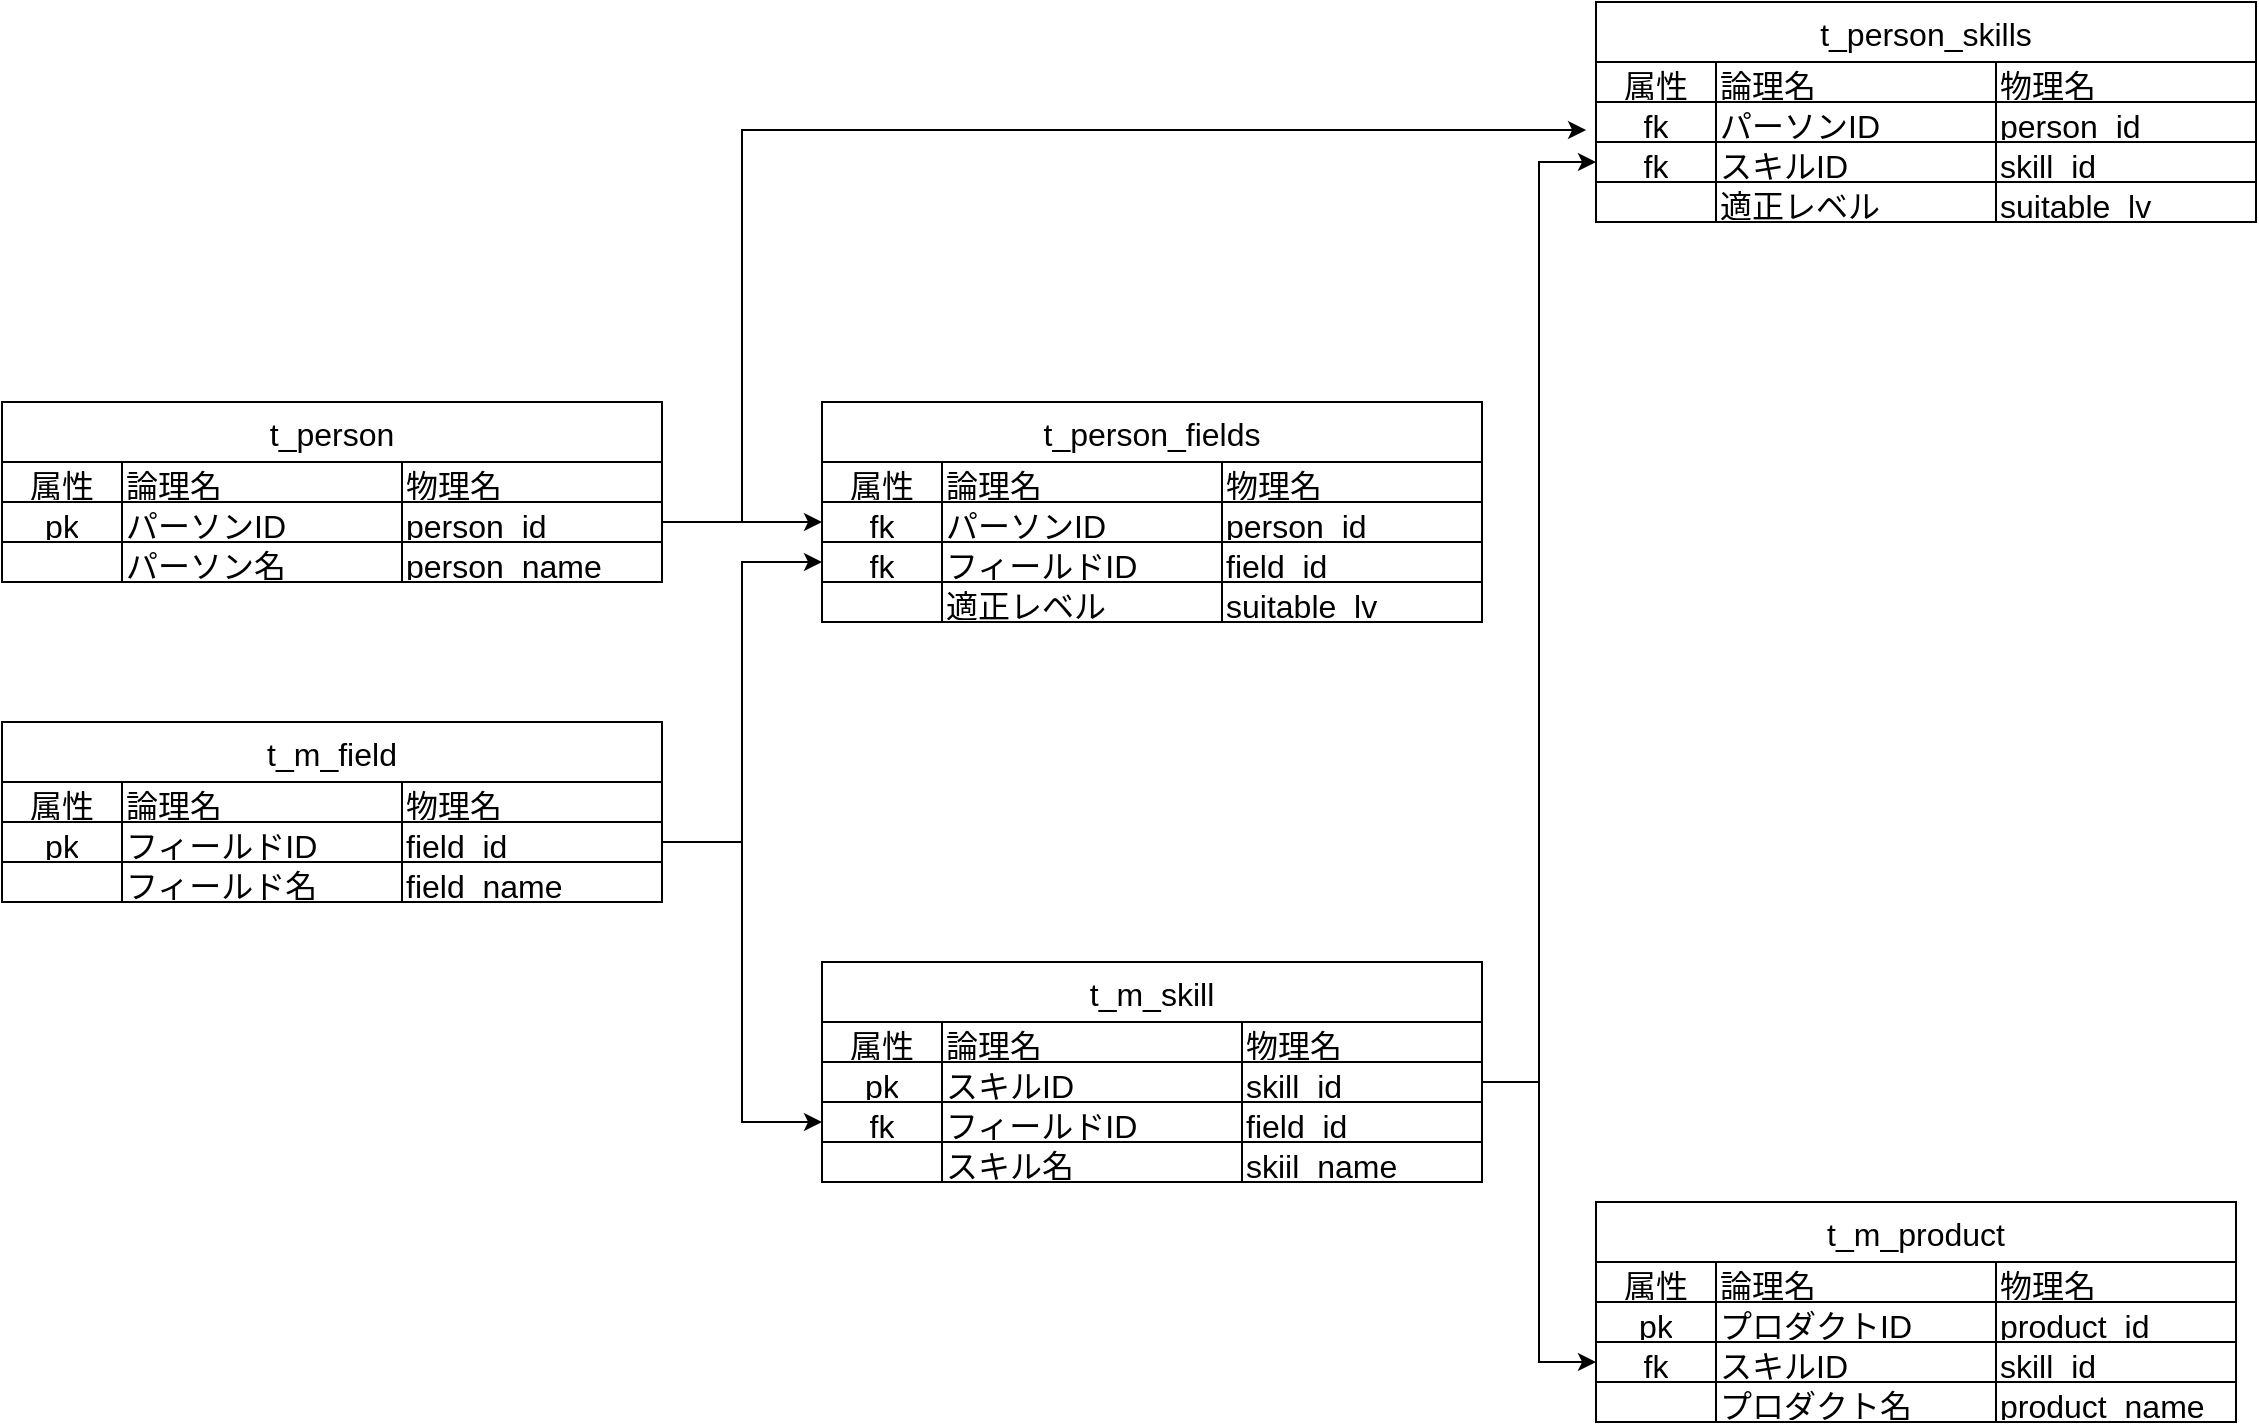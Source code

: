 <mxfile version="24.3.1" type="github">
  <diagram name="ページ1" id="_B0ld8QtMnqXtk11fvhh">
    <mxGraphModel dx="1483" dy="954" grid="1" gridSize="10" guides="1" tooltips="1" connect="1" arrows="1" fold="1" page="1" pageScale="1" pageWidth="827" pageHeight="1169" math="0" shadow="0">
      <root>
        <mxCell id="0" />
        <mxCell id="1" parent="0" />
        <mxCell id="kymimexohkgkNBcp1xBe-1" value="t_m_field" style="shape=table;startSize=30;container=1;collapsible=0;childLayout=tableLayout;strokeColor=default;fontSize=16;align=center;" parent="1" vertex="1">
          <mxGeometry x="30" y="440" width="330" height="90" as="geometry" />
        </mxCell>
        <mxCell id="kymimexohkgkNBcp1xBe-2" value="" style="shape=tableRow;horizontal=0;startSize=0;swimlaneHead=0;swimlaneBody=0;strokeColor=inherit;top=0;left=0;bottom=0;right=0;collapsible=0;dropTarget=0;fillColor=none;points=[[0,0.5],[1,0.5]];portConstraint=eastwest;fontSize=16;" parent="kymimexohkgkNBcp1xBe-1" vertex="1">
          <mxGeometry y="30" width="330" height="20" as="geometry" />
        </mxCell>
        <mxCell id="kymimexohkgkNBcp1xBe-3" value="属性" style="shape=partialRectangle;html=1;whiteSpace=wrap;connectable=0;strokeColor=inherit;overflow=hidden;fillColor=none;top=0;left=0;bottom=0;right=0;pointerEvents=1;fontSize=16;" parent="kymimexohkgkNBcp1xBe-2" vertex="1">
          <mxGeometry width="60" height="20" as="geometry">
            <mxRectangle width="60" height="20" as="alternateBounds" />
          </mxGeometry>
        </mxCell>
        <mxCell id="kymimexohkgkNBcp1xBe-4" value="論理名" style="shape=partialRectangle;html=1;whiteSpace=wrap;connectable=0;strokeColor=inherit;overflow=hidden;fillColor=none;top=0;left=0;bottom=0;right=0;pointerEvents=1;fontSize=16;align=left;" parent="kymimexohkgkNBcp1xBe-2" vertex="1">
          <mxGeometry x="60" width="140" height="20" as="geometry">
            <mxRectangle width="140" height="20" as="alternateBounds" />
          </mxGeometry>
        </mxCell>
        <mxCell id="kymimexohkgkNBcp1xBe-5" value="物理名" style="shape=partialRectangle;html=1;whiteSpace=wrap;connectable=0;strokeColor=inherit;overflow=hidden;fillColor=none;top=0;left=0;bottom=0;right=0;pointerEvents=1;fontSize=16;align=left;" parent="kymimexohkgkNBcp1xBe-2" vertex="1">
          <mxGeometry x="200" width="130" height="20" as="geometry">
            <mxRectangle width="130" height="20" as="alternateBounds" />
          </mxGeometry>
        </mxCell>
        <mxCell id="kymimexohkgkNBcp1xBe-6" value="" style="shape=tableRow;horizontal=0;startSize=0;swimlaneHead=0;swimlaneBody=0;strokeColor=inherit;top=0;left=0;bottom=0;right=0;collapsible=0;dropTarget=0;fillColor=none;points=[[0,0.5],[1,0.5]];portConstraint=eastwest;fontSize=16;" parent="kymimexohkgkNBcp1xBe-1" vertex="1">
          <mxGeometry y="50" width="330" height="20" as="geometry" />
        </mxCell>
        <mxCell id="kymimexohkgkNBcp1xBe-7" value="pk" style="shape=partialRectangle;html=1;whiteSpace=wrap;connectable=0;strokeColor=inherit;overflow=hidden;fillColor=none;top=0;left=0;bottom=0;right=0;pointerEvents=1;fontSize=16;" parent="kymimexohkgkNBcp1xBe-6" vertex="1">
          <mxGeometry width="60" height="20" as="geometry">
            <mxRectangle width="60" height="20" as="alternateBounds" />
          </mxGeometry>
        </mxCell>
        <mxCell id="kymimexohkgkNBcp1xBe-8" value="フィールドID" style="shape=partialRectangle;html=1;whiteSpace=wrap;connectable=0;strokeColor=inherit;overflow=hidden;fillColor=none;top=0;left=0;bottom=0;right=0;pointerEvents=1;fontSize=16;align=left;" parent="kymimexohkgkNBcp1xBe-6" vertex="1">
          <mxGeometry x="60" width="140" height="20" as="geometry">
            <mxRectangle width="140" height="20" as="alternateBounds" />
          </mxGeometry>
        </mxCell>
        <mxCell id="kymimexohkgkNBcp1xBe-9" value="field_id" style="shape=partialRectangle;html=1;whiteSpace=wrap;connectable=0;strokeColor=inherit;overflow=hidden;fillColor=none;top=0;left=0;bottom=0;right=0;pointerEvents=1;fontSize=16;align=left;" parent="kymimexohkgkNBcp1xBe-6" vertex="1">
          <mxGeometry x="200" width="130" height="20" as="geometry">
            <mxRectangle width="130" height="20" as="alternateBounds" />
          </mxGeometry>
        </mxCell>
        <mxCell id="kymimexohkgkNBcp1xBe-10" value="" style="shape=tableRow;horizontal=0;startSize=0;swimlaneHead=0;swimlaneBody=0;strokeColor=inherit;top=0;left=0;bottom=0;right=0;collapsible=0;dropTarget=0;fillColor=none;points=[[0,0.5],[1,0.5]];portConstraint=eastwest;fontSize=16;" parent="kymimexohkgkNBcp1xBe-1" vertex="1">
          <mxGeometry y="70" width="330" height="20" as="geometry" />
        </mxCell>
        <mxCell id="kymimexohkgkNBcp1xBe-11" value="" style="shape=partialRectangle;html=1;whiteSpace=wrap;connectable=0;strokeColor=inherit;overflow=hidden;fillColor=none;top=0;left=0;bottom=0;right=0;pointerEvents=1;fontSize=16;" parent="kymimexohkgkNBcp1xBe-10" vertex="1">
          <mxGeometry width="60" height="20" as="geometry">
            <mxRectangle width="60" height="20" as="alternateBounds" />
          </mxGeometry>
        </mxCell>
        <mxCell id="kymimexohkgkNBcp1xBe-12" value="フィールド名" style="shape=partialRectangle;html=1;whiteSpace=wrap;connectable=0;strokeColor=inherit;overflow=hidden;fillColor=none;top=0;left=0;bottom=0;right=0;pointerEvents=1;fontSize=16;align=left;" parent="kymimexohkgkNBcp1xBe-10" vertex="1">
          <mxGeometry x="60" width="140" height="20" as="geometry">
            <mxRectangle width="140" height="20" as="alternateBounds" />
          </mxGeometry>
        </mxCell>
        <mxCell id="kymimexohkgkNBcp1xBe-13" value="field_name" style="shape=partialRectangle;html=1;whiteSpace=wrap;connectable=0;strokeColor=inherit;overflow=hidden;fillColor=none;top=0;left=0;bottom=0;right=0;pointerEvents=1;fontSize=16;align=left;" parent="kymimexohkgkNBcp1xBe-10" vertex="1">
          <mxGeometry x="200" width="130" height="20" as="geometry">
            <mxRectangle width="130" height="20" as="alternateBounds" />
          </mxGeometry>
        </mxCell>
        <mxCell id="kymimexohkgkNBcp1xBe-14" value="t_m_skill" style="shape=table;startSize=30;container=1;collapsible=0;childLayout=tableLayout;strokeColor=default;fontSize=16;align=center;" parent="1" vertex="1">
          <mxGeometry x="440" y="560" width="330" height="110" as="geometry" />
        </mxCell>
        <mxCell id="kymimexohkgkNBcp1xBe-15" value="" style="shape=tableRow;horizontal=0;startSize=0;swimlaneHead=0;swimlaneBody=0;strokeColor=inherit;top=0;left=0;bottom=0;right=0;collapsible=0;dropTarget=0;fillColor=none;points=[[0,0.5],[1,0.5]];portConstraint=eastwest;fontSize=16;" parent="kymimexohkgkNBcp1xBe-14" vertex="1">
          <mxGeometry y="30" width="330" height="20" as="geometry" />
        </mxCell>
        <mxCell id="kymimexohkgkNBcp1xBe-16" value="属性" style="shape=partialRectangle;html=1;whiteSpace=wrap;connectable=0;strokeColor=inherit;overflow=hidden;fillColor=none;top=0;left=0;bottom=0;right=0;pointerEvents=1;fontSize=16;" parent="kymimexohkgkNBcp1xBe-15" vertex="1">
          <mxGeometry width="60" height="20" as="geometry">
            <mxRectangle width="60" height="20" as="alternateBounds" />
          </mxGeometry>
        </mxCell>
        <mxCell id="kymimexohkgkNBcp1xBe-17" value="論理名" style="shape=partialRectangle;html=1;whiteSpace=wrap;connectable=0;strokeColor=inherit;overflow=hidden;fillColor=none;top=0;left=0;bottom=0;right=0;pointerEvents=1;fontSize=16;align=left;" parent="kymimexohkgkNBcp1xBe-15" vertex="1">
          <mxGeometry x="60" width="150" height="20" as="geometry">
            <mxRectangle width="150" height="20" as="alternateBounds" />
          </mxGeometry>
        </mxCell>
        <mxCell id="kymimexohkgkNBcp1xBe-18" value="物理名" style="shape=partialRectangle;html=1;whiteSpace=wrap;connectable=0;strokeColor=inherit;overflow=hidden;fillColor=none;top=0;left=0;bottom=0;right=0;pointerEvents=1;fontSize=16;align=left;" parent="kymimexohkgkNBcp1xBe-15" vertex="1">
          <mxGeometry x="210" width="120" height="20" as="geometry">
            <mxRectangle width="120" height="20" as="alternateBounds" />
          </mxGeometry>
        </mxCell>
        <mxCell id="kymimexohkgkNBcp1xBe-19" value="" style="shape=tableRow;horizontal=0;startSize=0;swimlaneHead=0;swimlaneBody=0;strokeColor=inherit;top=0;left=0;bottom=0;right=0;collapsible=0;dropTarget=0;fillColor=none;points=[[0,0.5],[1,0.5]];portConstraint=eastwest;fontSize=16;" parent="kymimexohkgkNBcp1xBe-14" vertex="1">
          <mxGeometry y="50" width="330" height="20" as="geometry" />
        </mxCell>
        <mxCell id="kymimexohkgkNBcp1xBe-20" value="pk" style="shape=partialRectangle;html=1;whiteSpace=wrap;connectable=0;strokeColor=inherit;overflow=hidden;fillColor=none;top=0;left=0;bottom=0;right=0;pointerEvents=1;fontSize=16;" parent="kymimexohkgkNBcp1xBe-19" vertex="1">
          <mxGeometry width="60" height="20" as="geometry">
            <mxRectangle width="60" height="20" as="alternateBounds" />
          </mxGeometry>
        </mxCell>
        <mxCell id="kymimexohkgkNBcp1xBe-21" value="スキルID" style="shape=partialRectangle;html=1;whiteSpace=wrap;connectable=0;strokeColor=inherit;overflow=hidden;fillColor=none;top=0;left=0;bottom=0;right=0;pointerEvents=1;fontSize=16;align=left;" parent="kymimexohkgkNBcp1xBe-19" vertex="1">
          <mxGeometry x="60" width="150" height="20" as="geometry">
            <mxRectangle width="150" height="20" as="alternateBounds" />
          </mxGeometry>
        </mxCell>
        <mxCell id="kymimexohkgkNBcp1xBe-22" value="skill_id" style="shape=partialRectangle;html=1;whiteSpace=wrap;connectable=0;strokeColor=inherit;overflow=hidden;fillColor=none;top=0;left=0;bottom=0;right=0;pointerEvents=1;fontSize=16;align=left;" parent="kymimexohkgkNBcp1xBe-19" vertex="1">
          <mxGeometry x="210" width="120" height="20" as="geometry">
            <mxRectangle width="120" height="20" as="alternateBounds" />
          </mxGeometry>
        </mxCell>
        <mxCell id="kymimexohkgkNBcp1xBe-23" value="" style="shape=tableRow;horizontal=0;startSize=0;swimlaneHead=0;swimlaneBody=0;strokeColor=inherit;top=0;left=0;bottom=0;right=0;collapsible=0;dropTarget=0;fillColor=none;points=[[0,0.5],[1,0.5]];portConstraint=eastwest;fontSize=16;" parent="kymimexohkgkNBcp1xBe-14" vertex="1">
          <mxGeometry y="70" width="330" height="20" as="geometry" />
        </mxCell>
        <mxCell id="kymimexohkgkNBcp1xBe-24" value="fk" style="shape=partialRectangle;html=1;whiteSpace=wrap;connectable=0;strokeColor=inherit;overflow=hidden;fillColor=none;top=0;left=0;bottom=0;right=0;pointerEvents=1;fontSize=16;" parent="kymimexohkgkNBcp1xBe-23" vertex="1">
          <mxGeometry width="60" height="20" as="geometry">
            <mxRectangle width="60" height="20" as="alternateBounds" />
          </mxGeometry>
        </mxCell>
        <mxCell id="kymimexohkgkNBcp1xBe-25" value="フィールドID" style="shape=partialRectangle;html=1;whiteSpace=wrap;connectable=0;strokeColor=inherit;overflow=hidden;fillColor=none;top=0;left=0;bottom=0;right=0;pointerEvents=1;fontSize=16;align=left;" parent="kymimexohkgkNBcp1xBe-23" vertex="1">
          <mxGeometry x="60" width="150" height="20" as="geometry">
            <mxRectangle width="150" height="20" as="alternateBounds" />
          </mxGeometry>
        </mxCell>
        <mxCell id="kymimexohkgkNBcp1xBe-26" value="field_id" style="shape=partialRectangle;html=1;whiteSpace=wrap;connectable=0;strokeColor=inherit;overflow=hidden;fillColor=none;top=0;left=0;bottom=0;right=0;pointerEvents=1;fontSize=16;align=left;" parent="kymimexohkgkNBcp1xBe-23" vertex="1">
          <mxGeometry x="210" width="120" height="20" as="geometry">
            <mxRectangle width="120" height="20" as="alternateBounds" />
          </mxGeometry>
        </mxCell>
        <mxCell id="Acy9B5AZCLxyORQxl_Lw-14" style="shape=tableRow;horizontal=0;startSize=0;swimlaneHead=0;swimlaneBody=0;strokeColor=inherit;top=0;left=0;bottom=0;right=0;collapsible=0;dropTarget=0;fillColor=none;points=[[0,0.5],[1,0.5]];portConstraint=eastwest;fontSize=16;" vertex="1" parent="kymimexohkgkNBcp1xBe-14">
          <mxGeometry y="90" width="330" height="20" as="geometry" />
        </mxCell>
        <mxCell id="Acy9B5AZCLxyORQxl_Lw-15" style="shape=partialRectangle;html=1;whiteSpace=wrap;connectable=0;strokeColor=inherit;overflow=hidden;fillColor=none;top=0;left=0;bottom=0;right=0;pointerEvents=1;fontSize=16;" vertex="1" parent="Acy9B5AZCLxyORQxl_Lw-14">
          <mxGeometry width="60" height="20" as="geometry">
            <mxRectangle width="60" height="20" as="alternateBounds" />
          </mxGeometry>
        </mxCell>
        <mxCell id="Acy9B5AZCLxyORQxl_Lw-16" value="スキル名" style="shape=partialRectangle;html=1;whiteSpace=wrap;connectable=0;strokeColor=inherit;overflow=hidden;fillColor=none;top=0;left=0;bottom=0;right=0;pointerEvents=1;fontSize=16;align=left;" vertex="1" parent="Acy9B5AZCLxyORQxl_Lw-14">
          <mxGeometry x="60" width="150" height="20" as="geometry">
            <mxRectangle width="150" height="20" as="alternateBounds" />
          </mxGeometry>
        </mxCell>
        <mxCell id="Acy9B5AZCLxyORQxl_Lw-17" value="skiil_name" style="shape=partialRectangle;html=1;whiteSpace=wrap;connectable=0;strokeColor=inherit;overflow=hidden;fillColor=none;top=0;left=0;bottom=0;right=0;pointerEvents=1;fontSize=16;align=left;" vertex="1" parent="Acy9B5AZCLxyORQxl_Lw-14">
          <mxGeometry x="210" width="120" height="20" as="geometry">
            <mxRectangle width="120" height="20" as="alternateBounds" />
          </mxGeometry>
        </mxCell>
        <mxCell id="kymimexohkgkNBcp1xBe-27" style="edgeStyle=orthogonalEdgeStyle;rounded=0;orthogonalLoop=1;jettySize=auto;html=1;exitX=1;exitY=0.5;exitDx=0;exitDy=0;entryX=0;entryY=0.5;entryDx=0;entryDy=0;" parent="1" source="kymimexohkgkNBcp1xBe-6" target="kymimexohkgkNBcp1xBe-23" edge="1">
          <mxGeometry relative="1" as="geometry" />
        </mxCell>
        <mxCell id="Acy9B5AZCLxyORQxl_Lw-1" value="t_m_product" style="shape=table;startSize=30;container=1;collapsible=0;childLayout=tableLayout;strokeColor=default;fontSize=16;align=center;" vertex="1" parent="1">
          <mxGeometry x="827" y="680" width="320" height="110" as="geometry" />
        </mxCell>
        <mxCell id="Acy9B5AZCLxyORQxl_Lw-2" value="" style="shape=tableRow;horizontal=0;startSize=0;swimlaneHead=0;swimlaneBody=0;strokeColor=inherit;top=0;left=0;bottom=0;right=0;collapsible=0;dropTarget=0;fillColor=none;points=[[0,0.5],[1,0.5]];portConstraint=eastwest;fontSize=16;" vertex="1" parent="Acy9B5AZCLxyORQxl_Lw-1">
          <mxGeometry y="30" width="320" height="20" as="geometry" />
        </mxCell>
        <mxCell id="Acy9B5AZCLxyORQxl_Lw-3" value="属性" style="shape=partialRectangle;html=1;whiteSpace=wrap;connectable=0;strokeColor=inherit;overflow=hidden;fillColor=none;top=0;left=0;bottom=0;right=0;pointerEvents=1;fontSize=16;" vertex="1" parent="Acy9B5AZCLxyORQxl_Lw-2">
          <mxGeometry width="60" height="20" as="geometry">
            <mxRectangle width="60" height="20" as="alternateBounds" />
          </mxGeometry>
        </mxCell>
        <mxCell id="Acy9B5AZCLxyORQxl_Lw-4" value="論理名" style="shape=partialRectangle;html=1;whiteSpace=wrap;connectable=0;strokeColor=inherit;overflow=hidden;fillColor=none;top=0;left=0;bottom=0;right=0;pointerEvents=1;fontSize=16;align=left;" vertex="1" parent="Acy9B5AZCLxyORQxl_Lw-2">
          <mxGeometry x="60" width="140" height="20" as="geometry">
            <mxRectangle width="140" height="20" as="alternateBounds" />
          </mxGeometry>
        </mxCell>
        <mxCell id="Acy9B5AZCLxyORQxl_Lw-5" value="物理名" style="shape=partialRectangle;html=1;whiteSpace=wrap;connectable=0;strokeColor=inherit;overflow=hidden;fillColor=none;top=0;left=0;bottom=0;right=0;pointerEvents=1;fontSize=16;align=left;" vertex="1" parent="Acy9B5AZCLxyORQxl_Lw-2">
          <mxGeometry x="200" width="120" height="20" as="geometry">
            <mxRectangle width="120" height="20" as="alternateBounds" />
          </mxGeometry>
        </mxCell>
        <mxCell id="Acy9B5AZCLxyORQxl_Lw-6" value="" style="shape=tableRow;horizontal=0;startSize=0;swimlaneHead=0;swimlaneBody=0;strokeColor=inherit;top=0;left=0;bottom=0;right=0;collapsible=0;dropTarget=0;fillColor=none;points=[[0,0.5],[1,0.5]];portConstraint=eastwest;fontSize=16;" vertex="1" parent="Acy9B5AZCLxyORQxl_Lw-1">
          <mxGeometry y="50" width="320" height="20" as="geometry" />
        </mxCell>
        <mxCell id="Acy9B5AZCLxyORQxl_Lw-7" value="pk" style="shape=partialRectangle;html=1;whiteSpace=wrap;connectable=0;strokeColor=inherit;overflow=hidden;fillColor=none;top=0;left=0;bottom=0;right=0;pointerEvents=1;fontSize=16;" vertex="1" parent="Acy9B5AZCLxyORQxl_Lw-6">
          <mxGeometry width="60" height="20" as="geometry">
            <mxRectangle width="60" height="20" as="alternateBounds" />
          </mxGeometry>
        </mxCell>
        <mxCell id="Acy9B5AZCLxyORQxl_Lw-8" value="プロダクトID" style="shape=partialRectangle;html=1;whiteSpace=wrap;connectable=0;strokeColor=inherit;overflow=hidden;fillColor=none;top=0;left=0;bottom=0;right=0;pointerEvents=1;fontSize=16;align=left;" vertex="1" parent="Acy9B5AZCLxyORQxl_Lw-6">
          <mxGeometry x="60" width="140" height="20" as="geometry">
            <mxRectangle width="140" height="20" as="alternateBounds" />
          </mxGeometry>
        </mxCell>
        <mxCell id="Acy9B5AZCLxyORQxl_Lw-9" value="product_id" style="shape=partialRectangle;html=1;whiteSpace=wrap;connectable=0;strokeColor=inherit;overflow=hidden;fillColor=none;top=0;left=0;bottom=0;right=0;pointerEvents=1;fontSize=16;align=left;" vertex="1" parent="Acy9B5AZCLxyORQxl_Lw-6">
          <mxGeometry x="200" width="120" height="20" as="geometry">
            <mxRectangle width="120" height="20" as="alternateBounds" />
          </mxGeometry>
        </mxCell>
        <mxCell id="Acy9B5AZCLxyORQxl_Lw-10" value="" style="shape=tableRow;horizontal=0;startSize=0;swimlaneHead=0;swimlaneBody=0;strokeColor=inherit;top=0;left=0;bottom=0;right=0;collapsible=0;dropTarget=0;fillColor=none;points=[[0,0.5],[1,0.5]];portConstraint=eastwest;fontSize=16;" vertex="1" parent="Acy9B5AZCLxyORQxl_Lw-1">
          <mxGeometry y="70" width="320" height="20" as="geometry" />
        </mxCell>
        <mxCell id="Acy9B5AZCLxyORQxl_Lw-11" value="fk" style="shape=partialRectangle;html=1;whiteSpace=wrap;connectable=0;strokeColor=inherit;overflow=hidden;fillColor=none;top=0;left=0;bottom=0;right=0;pointerEvents=1;fontSize=16;" vertex="1" parent="Acy9B5AZCLxyORQxl_Lw-10">
          <mxGeometry width="60" height="20" as="geometry">
            <mxRectangle width="60" height="20" as="alternateBounds" />
          </mxGeometry>
        </mxCell>
        <mxCell id="Acy9B5AZCLxyORQxl_Lw-12" value="スキルID" style="shape=partialRectangle;html=1;whiteSpace=wrap;connectable=0;strokeColor=inherit;overflow=hidden;fillColor=none;top=0;left=0;bottom=0;right=0;pointerEvents=1;fontSize=16;align=left;" vertex="1" parent="Acy9B5AZCLxyORQxl_Lw-10">
          <mxGeometry x="60" width="140" height="20" as="geometry">
            <mxRectangle width="140" height="20" as="alternateBounds" />
          </mxGeometry>
        </mxCell>
        <mxCell id="Acy9B5AZCLxyORQxl_Lw-13" value="skill_id" style="shape=partialRectangle;html=1;whiteSpace=wrap;connectable=0;strokeColor=inherit;overflow=hidden;fillColor=none;top=0;left=0;bottom=0;right=0;pointerEvents=1;fontSize=16;align=left;" vertex="1" parent="Acy9B5AZCLxyORQxl_Lw-10">
          <mxGeometry x="200" width="120" height="20" as="geometry">
            <mxRectangle width="120" height="20" as="alternateBounds" />
          </mxGeometry>
        </mxCell>
        <mxCell id="Acy9B5AZCLxyORQxl_Lw-19" style="shape=tableRow;horizontal=0;startSize=0;swimlaneHead=0;swimlaneBody=0;strokeColor=inherit;top=0;left=0;bottom=0;right=0;collapsible=0;dropTarget=0;fillColor=none;points=[[0,0.5],[1,0.5]];portConstraint=eastwest;fontSize=16;" vertex="1" parent="Acy9B5AZCLxyORQxl_Lw-1">
          <mxGeometry y="90" width="320" height="20" as="geometry" />
        </mxCell>
        <mxCell id="Acy9B5AZCLxyORQxl_Lw-20" style="shape=partialRectangle;html=1;whiteSpace=wrap;connectable=0;strokeColor=inherit;overflow=hidden;fillColor=none;top=0;left=0;bottom=0;right=0;pointerEvents=1;fontSize=16;" vertex="1" parent="Acy9B5AZCLxyORQxl_Lw-19">
          <mxGeometry width="60" height="20" as="geometry">
            <mxRectangle width="60" height="20" as="alternateBounds" />
          </mxGeometry>
        </mxCell>
        <mxCell id="Acy9B5AZCLxyORQxl_Lw-21" value="プロダクト名" style="shape=partialRectangle;html=1;whiteSpace=wrap;connectable=0;strokeColor=inherit;overflow=hidden;fillColor=none;top=0;left=0;bottom=0;right=0;pointerEvents=1;fontSize=16;align=left;" vertex="1" parent="Acy9B5AZCLxyORQxl_Lw-19">
          <mxGeometry x="60" width="140" height="20" as="geometry">
            <mxRectangle width="140" height="20" as="alternateBounds" />
          </mxGeometry>
        </mxCell>
        <mxCell id="Acy9B5AZCLxyORQxl_Lw-22" value="product_name" style="shape=partialRectangle;html=1;whiteSpace=wrap;connectable=0;strokeColor=inherit;overflow=hidden;fillColor=none;top=0;left=0;bottom=0;right=0;pointerEvents=1;fontSize=16;align=left;" vertex="1" parent="Acy9B5AZCLxyORQxl_Lw-19">
          <mxGeometry x="200" width="120" height="20" as="geometry">
            <mxRectangle width="120" height="20" as="alternateBounds" />
          </mxGeometry>
        </mxCell>
        <mxCell id="Acy9B5AZCLxyORQxl_Lw-18" style="edgeStyle=orthogonalEdgeStyle;rounded=0;orthogonalLoop=1;jettySize=auto;html=1;exitX=1;exitY=0.5;exitDx=0;exitDy=0;entryX=0;entryY=0.5;entryDx=0;entryDy=0;" edge="1" parent="1" source="kymimexohkgkNBcp1xBe-19" target="Acy9B5AZCLxyORQxl_Lw-10">
          <mxGeometry relative="1" as="geometry" />
        </mxCell>
        <mxCell id="Acy9B5AZCLxyORQxl_Lw-23" value="t_person" style="shape=table;startSize=30;container=1;collapsible=0;childLayout=tableLayout;strokeColor=default;fontSize=16;align=center;" vertex="1" parent="1">
          <mxGeometry x="30" y="280" width="330" height="90" as="geometry" />
        </mxCell>
        <mxCell id="Acy9B5AZCLxyORQxl_Lw-24" value="" style="shape=tableRow;horizontal=0;startSize=0;swimlaneHead=0;swimlaneBody=0;strokeColor=inherit;top=0;left=0;bottom=0;right=0;collapsible=0;dropTarget=0;fillColor=none;points=[[0,0.5],[1,0.5]];portConstraint=eastwest;fontSize=16;" vertex="1" parent="Acy9B5AZCLxyORQxl_Lw-23">
          <mxGeometry y="30" width="330" height="20" as="geometry" />
        </mxCell>
        <mxCell id="Acy9B5AZCLxyORQxl_Lw-25" value="属性" style="shape=partialRectangle;html=1;whiteSpace=wrap;connectable=0;strokeColor=inherit;overflow=hidden;fillColor=none;top=0;left=0;bottom=0;right=0;pointerEvents=1;fontSize=16;" vertex="1" parent="Acy9B5AZCLxyORQxl_Lw-24">
          <mxGeometry width="60" height="20" as="geometry">
            <mxRectangle width="60" height="20" as="alternateBounds" />
          </mxGeometry>
        </mxCell>
        <mxCell id="Acy9B5AZCLxyORQxl_Lw-26" value="論理名" style="shape=partialRectangle;html=1;whiteSpace=wrap;connectable=0;strokeColor=inherit;overflow=hidden;fillColor=none;top=0;left=0;bottom=0;right=0;pointerEvents=1;fontSize=16;align=left;" vertex="1" parent="Acy9B5AZCLxyORQxl_Lw-24">
          <mxGeometry x="60" width="140" height="20" as="geometry">
            <mxRectangle width="140" height="20" as="alternateBounds" />
          </mxGeometry>
        </mxCell>
        <mxCell id="Acy9B5AZCLxyORQxl_Lw-27" value="物理名" style="shape=partialRectangle;html=1;whiteSpace=wrap;connectable=0;strokeColor=inherit;overflow=hidden;fillColor=none;top=0;left=0;bottom=0;right=0;pointerEvents=1;fontSize=16;align=left;" vertex="1" parent="Acy9B5AZCLxyORQxl_Lw-24">
          <mxGeometry x="200" width="130" height="20" as="geometry">
            <mxRectangle width="130" height="20" as="alternateBounds" />
          </mxGeometry>
        </mxCell>
        <mxCell id="Acy9B5AZCLxyORQxl_Lw-28" value="" style="shape=tableRow;horizontal=0;startSize=0;swimlaneHead=0;swimlaneBody=0;strokeColor=inherit;top=0;left=0;bottom=0;right=0;collapsible=0;dropTarget=0;fillColor=none;points=[[0,0.5],[1,0.5]];portConstraint=eastwest;fontSize=16;" vertex="1" parent="Acy9B5AZCLxyORQxl_Lw-23">
          <mxGeometry y="50" width="330" height="20" as="geometry" />
        </mxCell>
        <mxCell id="Acy9B5AZCLxyORQxl_Lw-29" value="pk" style="shape=partialRectangle;html=1;whiteSpace=wrap;connectable=0;strokeColor=inherit;overflow=hidden;fillColor=none;top=0;left=0;bottom=0;right=0;pointerEvents=1;fontSize=16;" vertex="1" parent="Acy9B5AZCLxyORQxl_Lw-28">
          <mxGeometry width="60" height="20" as="geometry">
            <mxRectangle width="60" height="20" as="alternateBounds" />
          </mxGeometry>
        </mxCell>
        <mxCell id="Acy9B5AZCLxyORQxl_Lw-30" value="パーソンID" style="shape=partialRectangle;html=1;whiteSpace=wrap;connectable=0;strokeColor=inherit;overflow=hidden;fillColor=none;top=0;left=0;bottom=0;right=0;pointerEvents=1;fontSize=16;align=left;" vertex="1" parent="Acy9B5AZCLxyORQxl_Lw-28">
          <mxGeometry x="60" width="140" height="20" as="geometry">
            <mxRectangle width="140" height="20" as="alternateBounds" />
          </mxGeometry>
        </mxCell>
        <mxCell id="Acy9B5AZCLxyORQxl_Lw-31" value="person_id" style="shape=partialRectangle;html=1;whiteSpace=wrap;connectable=0;strokeColor=inherit;overflow=hidden;fillColor=none;top=0;left=0;bottom=0;right=0;pointerEvents=1;fontSize=16;align=left;" vertex="1" parent="Acy9B5AZCLxyORQxl_Lw-28">
          <mxGeometry x="200" width="130" height="20" as="geometry">
            <mxRectangle width="130" height="20" as="alternateBounds" />
          </mxGeometry>
        </mxCell>
        <mxCell id="Acy9B5AZCLxyORQxl_Lw-32" value="" style="shape=tableRow;horizontal=0;startSize=0;swimlaneHead=0;swimlaneBody=0;strokeColor=inherit;top=0;left=0;bottom=0;right=0;collapsible=0;dropTarget=0;fillColor=none;points=[[0,0.5],[1,0.5]];portConstraint=eastwest;fontSize=16;" vertex="1" parent="Acy9B5AZCLxyORQxl_Lw-23">
          <mxGeometry y="70" width="330" height="20" as="geometry" />
        </mxCell>
        <mxCell id="Acy9B5AZCLxyORQxl_Lw-33" value="" style="shape=partialRectangle;html=1;whiteSpace=wrap;connectable=0;strokeColor=inherit;overflow=hidden;fillColor=none;top=0;left=0;bottom=0;right=0;pointerEvents=1;fontSize=16;" vertex="1" parent="Acy9B5AZCLxyORQxl_Lw-32">
          <mxGeometry width="60" height="20" as="geometry">
            <mxRectangle width="60" height="20" as="alternateBounds" />
          </mxGeometry>
        </mxCell>
        <mxCell id="Acy9B5AZCLxyORQxl_Lw-34" value="パーソン名" style="shape=partialRectangle;html=1;whiteSpace=wrap;connectable=0;strokeColor=inherit;overflow=hidden;fillColor=none;top=0;left=0;bottom=0;right=0;pointerEvents=1;fontSize=16;align=left;" vertex="1" parent="Acy9B5AZCLxyORQxl_Lw-32">
          <mxGeometry x="60" width="140" height="20" as="geometry">
            <mxRectangle width="140" height="20" as="alternateBounds" />
          </mxGeometry>
        </mxCell>
        <mxCell id="Acy9B5AZCLxyORQxl_Lw-35" value="person_name" style="shape=partialRectangle;html=1;whiteSpace=wrap;connectable=0;strokeColor=inherit;overflow=hidden;fillColor=none;top=0;left=0;bottom=0;right=0;pointerEvents=1;fontSize=16;align=left;" vertex="1" parent="Acy9B5AZCLxyORQxl_Lw-32">
          <mxGeometry x="200" width="130" height="20" as="geometry">
            <mxRectangle width="130" height="20" as="alternateBounds" />
          </mxGeometry>
        </mxCell>
        <mxCell id="Acy9B5AZCLxyORQxl_Lw-36" value="t_person_fields" style="shape=table;startSize=30;container=1;collapsible=0;childLayout=tableLayout;strokeColor=default;fontSize=16;align=center;" vertex="1" parent="1">
          <mxGeometry x="440" y="280" width="330" height="110" as="geometry" />
        </mxCell>
        <mxCell id="Acy9B5AZCLxyORQxl_Lw-37" value="" style="shape=tableRow;horizontal=0;startSize=0;swimlaneHead=0;swimlaneBody=0;strokeColor=inherit;top=0;left=0;bottom=0;right=0;collapsible=0;dropTarget=0;fillColor=none;points=[[0,0.5],[1,0.5]];portConstraint=eastwest;fontSize=16;" vertex="1" parent="Acy9B5AZCLxyORQxl_Lw-36">
          <mxGeometry y="30" width="330" height="20" as="geometry" />
        </mxCell>
        <mxCell id="Acy9B5AZCLxyORQxl_Lw-38" value="属性" style="shape=partialRectangle;html=1;whiteSpace=wrap;connectable=0;strokeColor=inherit;overflow=hidden;fillColor=none;top=0;left=0;bottom=0;right=0;pointerEvents=1;fontSize=16;" vertex="1" parent="Acy9B5AZCLxyORQxl_Lw-37">
          <mxGeometry width="60" height="20" as="geometry">
            <mxRectangle width="60" height="20" as="alternateBounds" />
          </mxGeometry>
        </mxCell>
        <mxCell id="Acy9B5AZCLxyORQxl_Lw-39" value="論理名" style="shape=partialRectangle;html=1;whiteSpace=wrap;connectable=0;strokeColor=inherit;overflow=hidden;fillColor=none;top=0;left=0;bottom=0;right=0;pointerEvents=1;fontSize=16;align=left;" vertex="1" parent="Acy9B5AZCLxyORQxl_Lw-37">
          <mxGeometry x="60" width="140" height="20" as="geometry">
            <mxRectangle width="140" height="20" as="alternateBounds" />
          </mxGeometry>
        </mxCell>
        <mxCell id="Acy9B5AZCLxyORQxl_Lw-40" value="物理名" style="shape=partialRectangle;html=1;whiteSpace=wrap;connectable=0;strokeColor=inherit;overflow=hidden;fillColor=none;top=0;left=0;bottom=0;right=0;pointerEvents=1;fontSize=16;align=left;" vertex="1" parent="Acy9B5AZCLxyORQxl_Lw-37">
          <mxGeometry x="200" width="130" height="20" as="geometry">
            <mxRectangle width="130" height="20" as="alternateBounds" />
          </mxGeometry>
        </mxCell>
        <mxCell id="Acy9B5AZCLxyORQxl_Lw-41" value="" style="shape=tableRow;horizontal=0;startSize=0;swimlaneHead=0;swimlaneBody=0;strokeColor=inherit;top=0;left=0;bottom=0;right=0;collapsible=0;dropTarget=0;fillColor=none;points=[[0,0.5],[1,0.5]];portConstraint=eastwest;fontSize=16;" vertex="1" parent="Acy9B5AZCLxyORQxl_Lw-36">
          <mxGeometry y="50" width="330" height="20" as="geometry" />
        </mxCell>
        <mxCell id="Acy9B5AZCLxyORQxl_Lw-42" value="fk" style="shape=partialRectangle;html=1;whiteSpace=wrap;connectable=0;strokeColor=inherit;overflow=hidden;fillColor=none;top=0;left=0;bottom=0;right=0;pointerEvents=1;fontSize=16;" vertex="1" parent="Acy9B5AZCLxyORQxl_Lw-41">
          <mxGeometry width="60" height="20" as="geometry">
            <mxRectangle width="60" height="20" as="alternateBounds" />
          </mxGeometry>
        </mxCell>
        <mxCell id="Acy9B5AZCLxyORQxl_Lw-43" value="パーソンID" style="shape=partialRectangle;html=1;whiteSpace=wrap;connectable=0;strokeColor=inherit;overflow=hidden;fillColor=none;top=0;left=0;bottom=0;right=0;pointerEvents=1;fontSize=16;align=left;" vertex="1" parent="Acy9B5AZCLxyORQxl_Lw-41">
          <mxGeometry x="60" width="140" height="20" as="geometry">
            <mxRectangle width="140" height="20" as="alternateBounds" />
          </mxGeometry>
        </mxCell>
        <mxCell id="Acy9B5AZCLxyORQxl_Lw-44" value="person_id" style="shape=partialRectangle;html=1;whiteSpace=wrap;connectable=0;strokeColor=inherit;overflow=hidden;fillColor=none;top=0;left=0;bottom=0;right=0;pointerEvents=1;fontSize=16;align=left;" vertex="1" parent="Acy9B5AZCLxyORQxl_Lw-41">
          <mxGeometry x="200" width="130" height="20" as="geometry">
            <mxRectangle width="130" height="20" as="alternateBounds" />
          </mxGeometry>
        </mxCell>
        <mxCell id="Acy9B5AZCLxyORQxl_Lw-45" value="" style="shape=tableRow;horizontal=0;startSize=0;swimlaneHead=0;swimlaneBody=0;strokeColor=inherit;top=0;left=0;bottom=0;right=0;collapsible=0;dropTarget=0;fillColor=none;points=[[0,0.5],[1,0.5]];portConstraint=eastwest;fontSize=16;" vertex="1" parent="Acy9B5AZCLxyORQxl_Lw-36">
          <mxGeometry y="70" width="330" height="20" as="geometry" />
        </mxCell>
        <mxCell id="Acy9B5AZCLxyORQxl_Lw-46" value="fk" style="shape=partialRectangle;html=1;whiteSpace=wrap;connectable=0;strokeColor=inherit;overflow=hidden;fillColor=none;top=0;left=0;bottom=0;right=0;pointerEvents=1;fontSize=16;" vertex="1" parent="Acy9B5AZCLxyORQxl_Lw-45">
          <mxGeometry width="60" height="20" as="geometry">
            <mxRectangle width="60" height="20" as="alternateBounds" />
          </mxGeometry>
        </mxCell>
        <mxCell id="Acy9B5AZCLxyORQxl_Lw-47" value="フィールドID" style="shape=partialRectangle;html=1;whiteSpace=wrap;connectable=0;strokeColor=inherit;overflow=hidden;fillColor=none;top=0;left=0;bottom=0;right=0;pointerEvents=1;fontSize=16;align=left;" vertex="1" parent="Acy9B5AZCLxyORQxl_Lw-45">
          <mxGeometry x="60" width="140" height="20" as="geometry">
            <mxRectangle width="140" height="20" as="alternateBounds" />
          </mxGeometry>
        </mxCell>
        <mxCell id="Acy9B5AZCLxyORQxl_Lw-48" value="field_id" style="shape=partialRectangle;html=1;whiteSpace=wrap;connectable=0;strokeColor=inherit;overflow=hidden;fillColor=none;top=0;left=0;bottom=0;right=0;pointerEvents=1;fontSize=16;align=left;" vertex="1" parent="Acy9B5AZCLxyORQxl_Lw-45">
          <mxGeometry x="200" width="130" height="20" as="geometry">
            <mxRectangle width="130" height="20" as="alternateBounds" />
          </mxGeometry>
        </mxCell>
        <mxCell id="Acy9B5AZCLxyORQxl_Lw-49" style="shape=tableRow;horizontal=0;startSize=0;swimlaneHead=0;swimlaneBody=0;strokeColor=inherit;top=0;left=0;bottom=0;right=0;collapsible=0;dropTarget=0;fillColor=none;points=[[0,0.5],[1,0.5]];portConstraint=eastwest;fontSize=16;" vertex="1" parent="Acy9B5AZCLxyORQxl_Lw-36">
          <mxGeometry y="90" width="330" height="20" as="geometry" />
        </mxCell>
        <mxCell id="Acy9B5AZCLxyORQxl_Lw-50" style="shape=partialRectangle;html=1;whiteSpace=wrap;connectable=0;strokeColor=inherit;overflow=hidden;fillColor=none;top=0;left=0;bottom=0;right=0;pointerEvents=1;fontSize=16;" vertex="1" parent="Acy9B5AZCLxyORQxl_Lw-49">
          <mxGeometry width="60" height="20" as="geometry">
            <mxRectangle width="60" height="20" as="alternateBounds" />
          </mxGeometry>
        </mxCell>
        <mxCell id="Acy9B5AZCLxyORQxl_Lw-51" value="適正レベル" style="shape=partialRectangle;html=1;whiteSpace=wrap;connectable=0;strokeColor=inherit;overflow=hidden;fillColor=none;top=0;left=0;bottom=0;right=0;pointerEvents=1;fontSize=16;align=left;" vertex="1" parent="Acy9B5AZCLxyORQxl_Lw-49">
          <mxGeometry x="60" width="140" height="20" as="geometry">
            <mxRectangle width="140" height="20" as="alternateBounds" />
          </mxGeometry>
        </mxCell>
        <mxCell id="Acy9B5AZCLxyORQxl_Lw-52" value="suitable_lv" style="shape=partialRectangle;html=1;whiteSpace=wrap;connectable=0;strokeColor=inherit;overflow=hidden;fillColor=none;top=0;left=0;bottom=0;right=0;pointerEvents=1;fontSize=16;align=left;" vertex="1" parent="Acy9B5AZCLxyORQxl_Lw-49">
          <mxGeometry x="200" width="130" height="20" as="geometry">
            <mxRectangle width="130" height="20" as="alternateBounds" />
          </mxGeometry>
        </mxCell>
        <mxCell id="Acy9B5AZCLxyORQxl_Lw-53" style="edgeStyle=orthogonalEdgeStyle;rounded=0;orthogonalLoop=1;jettySize=auto;html=1;exitX=1;exitY=0.5;exitDx=0;exitDy=0;entryX=0;entryY=0.5;entryDx=0;entryDy=0;" edge="1" parent="1" source="Acy9B5AZCLxyORQxl_Lw-28" target="Acy9B5AZCLxyORQxl_Lw-41">
          <mxGeometry relative="1" as="geometry" />
        </mxCell>
        <mxCell id="Acy9B5AZCLxyORQxl_Lw-54" style="edgeStyle=orthogonalEdgeStyle;rounded=0;orthogonalLoop=1;jettySize=auto;html=1;exitX=1;exitY=0.5;exitDx=0;exitDy=0;entryX=0;entryY=0.5;entryDx=0;entryDy=0;" edge="1" parent="1" source="kymimexohkgkNBcp1xBe-6" target="Acy9B5AZCLxyORQxl_Lw-45">
          <mxGeometry relative="1" as="geometry" />
        </mxCell>
        <mxCell id="Acy9B5AZCLxyORQxl_Lw-55" value="t_person_skills" style="shape=table;startSize=30;container=1;collapsible=0;childLayout=tableLayout;strokeColor=default;fontSize=16;align=center;" vertex="1" parent="1">
          <mxGeometry x="827" y="80" width="330" height="110" as="geometry" />
        </mxCell>
        <mxCell id="Acy9B5AZCLxyORQxl_Lw-56" value="" style="shape=tableRow;horizontal=0;startSize=0;swimlaneHead=0;swimlaneBody=0;strokeColor=inherit;top=0;left=0;bottom=0;right=0;collapsible=0;dropTarget=0;fillColor=none;points=[[0,0.5],[1,0.5]];portConstraint=eastwest;fontSize=16;" vertex="1" parent="Acy9B5AZCLxyORQxl_Lw-55">
          <mxGeometry y="30" width="330" height="20" as="geometry" />
        </mxCell>
        <mxCell id="Acy9B5AZCLxyORQxl_Lw-57" value="属性" style="shape=partialRectangle;html=1;whiteSpace=wrap;connectable=0;strokeColor=inherit;overflow=hidden;fillColor=none;top=0;left=0;bottom=0;right=0;pointerEvents=1;fontSize=16;" vertex="1" parent="Acy9B5AZCLxyORQxl_Lw-56">
          <mxGeometry width="60" height="20" as="geometry">
            <mxRectangle width="60" height="20" as="alternateBounds" />
          </mxGeometry>
        </mxCell>
        <mxCell id="Acy9B5AZCLxyORQxl_Lw-58" value="論理名" style="shape=partialRectangle;html=1;whiteSpace=wrap;connectable=0;strokeColor=inherit;overflow=hidden;fillColor=none;top=0;left=0;bottom=0;right=0;pointerEvents=1;fontSize=16;align=left;" vertex="1" parent="Acy9B5AZCLxyORQxl_Lw-56">
          <mxGeometry x="60" width="140" height="20" as="geometry">
            <mxRectangle width="140" height="20" as="alternateBounds" />
          </mxGeometry>
        </mxCell>
        <mxCell id="Acy9B5AZCLxyORQxl_Lw-59" value="物理名" style="shape=partialRectangle;html=1;whiteSpace=wrap;connectable=0;strokeColor=inherit;overflow=hidden;fillColor=none;top=0;left=0;bottom=0;right=0;pointerEvents=1;fontSize=16;align=left;" vertex="1" parent="Acy9B5AZCLxyORQxl_Lw-56">
          <mxGeometry x="200" width="130" height="20" as="geometry">
            <mxRectangle width="130" height="20" as="alternateBounds" />
          </mxGeometry>
        </mxCell>
        <mxCell id="Acy9B5AZCLxyORQxl_Lw-60" value="" style="shape=tableRow;horizontal=0;startSize=0;swimlaneHead=0;swimlaneBody=0;strokeColor=inherit;top=0;left=0;bottom=0;right=0;collapsible=0;dropTarget=0;fillColor=none;points=[[0,0.5],[1,0.5]];portConstraint=eastwest;fontSize=16;" vertex="1" parent="Acy9B5AZCLxyORQxl_Lw-55">
          <mxGeometry y="50" width="330" height="20" as="geometry" />
        </mxCell>
        <mxCell id="Acy9B5AZCLxyORQxl_Lw-61" value="fk" style="shape=partialRectangle;html=1;whiteSpace=wrap;connectable=0;strokeColor=inherit;overflow=hidden;fillColor=none;top=0;left=0;bottom=0;right=0;pointerEvents=1;fontSize=16;" vertex="1" parent="Acy9B5AZCLxyORQxl_Lw-60">
          <mxGeometry width="60" height="20" as="geometry">
            <mxRectangle width="60" height="20" as="alternateBounds" />
          </mxGeometry>
        </mxCell>
        <mxCell id="Acy9B5AZCLxyORQxl_Lw-62" value="パーソンID" style="shape=partialRectangle;html=1;whiteSpace=wrap;connectable=0;strokeColor=inherit;overflow=hidden;fillColor=none;top=0;left=0;bottom=0;right=0;pointerEvents=1;fontSize=16;align=left;" vertex="1" parent="Acy9B5AZCLxyORQxl_Lw-60">
          <mxGeometry x="60" width="140" height="20" as="geometry">
            <mxRectangle width="140" height="20" as="alternateBounds" />
          </mxGeometry>
        </mxCell>
        <mxCell id="Acy9B5AZCLxyORQxl_Lw-63" value="person_id" style="shape=partialRectangle;html=1;whiteSpace=wrap;connectable=0;strokeColor=inherit;overflow=hidden;fillColor=none;top=0;left=0;bottom=0;right=0;pointerEvents=1;fontSize=16;align=left;" vertex="1" parent="Acy9B5AZCLxyORQxl_Lw-60">
          <mxGeometry x="200" width="130" height="20" as="geometry">
            <mxRectangle width="130" height="20" as="alternateBounds" />
          </mxGeometry>
        </mxCell>
        <mxCell id="Acy9B5AZCLxyORQxl_Lw-64" value="" style="shape=tableRow;horizontal=0;startSize=0;swimlaneHead=0;swimlaneBody=0;strokeColor=inherit;top=0;left=0;bottom=0;right=0;collapsible=0;dropTarget=0;fillColor=none;points=[[0,0.5],[1,0.5]];portConstraint=eastwest;fontSize=16;" vertex="1" parent="Acy9B5AZCLxyORQxl_Lw-55">
          <mxGeometry y="70" width="330" height="20" as="geometry" />
        </mxCell>
        <mxCell id="Acy9B5AZCLxyORQxl_Lw-65" value="fk" style="shape=partialRectangle;html=1;whiteSpace=wrap;connectable=0;strokeColor=inherit;overflow=hidden;fillColor=none;top=0;left=0;bottom=0;right=0;pointerEvents=1;fontSize=16;" vertex="1" parent="Acy9B5AZCLxyORQxl_Lw-64">
          <mxGeometry width="60" height="20" as="geometry">
            <mxRectangle width="60" height="20" as="alternateBounds" />
          </mxGeometry>
        </mxCell>
        <mxCell id="Acy9B5AZCLxyORQxl_Lw-66" value="スキルID" style="shape=partialRectangle;html=1;whiteSpace=wrap;connectable=0;strokeColor=inherit;overflow=hidden;fillColor=none;top=0;left=0;bottom=0;right=0;pointerEvents=1;fontSize=16;align=left;" vertex="1" parent="Acy9B5AZCLxyORQxl_Lw-64">
          <mxGeometry x="60" width="140" height="20" as="geometry">
            <mxRectangle width="140" height="20" as="alternateBounds" />
          </mxGeometry>
        </mxCell>
        <mxCell id="Acy9B5AZCLxyORQxl_Lw-67" value="skill_id" style="shape=partialRectangle;html=1;whiteSpace=wrap;connectable=0;strokeColor=inherit;overflow=hidden;fillColor=none;top=0;left=0;bottom=0;right=0;pointerEvents=1;fontSize=16;align=left;" vertex="1" parent="Acy9B5AZCLxyORQxl_Lw-64">
          <mxGeometry x="200" width="130" height="20" as="geometry">
            <mxRectangle width="130" height="20" as="alternateBounds" />
          </mxGeometry>
        </mxCell>
        <mxCell id="Acy9B5AZCLxyORQxl_Lw-68" style="shape=tableRow;horizontal=0;startSize=0;swimlaneHead=0;swimlaneBody=0;strokeColor=inherit;top=0;left=0;bottom=0;right=0;collapsible=0;dropTarget=0;fillColor=none;points=[[0,0.5],[1,0.5]];portConstraint=eastwest;fontSize=16;" vertex="1" parent="Acy9B5AZCLxyORQxl_Lw-55">
          <mxGeometry y="90" width="330" height="20" as="geometry" />
        </mxCell>
        <mxCell id="Acy9B5AZCLxyORQxl_Lw-69" style="shape=partialRectangle;html=1;whiteSpace=wrap;connectable=0;strokeColor=inherit;overflow=hidden;fillColor=none;top=0;left=0;bottom=0;right=0;pointerEvents=1;fontSize=16;" vertex="1" parent="Acy9B5AZCLxyORQxl_Lw-68">
          <mxGeometry width="60" height="20" as="geometry">
            <mxRectangle width="60" height="20" as="alternateBounds" />
          </mxGeometry>
        </mxCell>
        <mxCell id="Acy9B5AZCLxyORQxl_Lw-70" value="適正レベル" style="shape=partialRectangle;html=1;whiteSpace=wrap;connectable=0;strokeColor=inherit;overflow=hidden;fillColor=none;top=0;left=0;bottom=0;right=0;pointerEvents=1;fontSize=16;align=left;" vertex="1" parent="Acy9B5AZCLxyORQxl_Lw-68">
          <mxGeometry x="60" width="140" height="20" as="geometry">
            <mxRectangle width="140" height="20" as="alternateBounds" />
          </mxGeometry>
        </mxCell>
        <mxCell id="Acy9B5AZCLxyORQxl_Lw-71" value="suitable_lv" style="shape=partialRectangle;html=1;whiteSpace=wrap;connectable=0;strokeColor=inherit;overflow=hidden;fillColor=none;top=0;left=0;bottom=0;right=0;pointerEvents=1;fontSize=16;align=left;" vertex="1" parent="Acy9B5AZCLxyORQxl_Lw-68">
          <mxGeometry x="200" width="130" height="20" as="geometry">
            <mxRectangle width="130" height="20" as="alternateBounds" />
          </mxGeometry>
        </mxCell>
        <mxCell id="Acy9B5AZCLxyORQxl_Lw-72" style="edgeStyle=orthogonalEdgeStyle;rounded=0;orthogonalLoop=1;jettySize=auto;html=1;exitX=1;exitY=0.5;exitDx=0;exitDy=0;entryX=-0.015;entryY=-0.3;entryDx=0;entryDy=0;entryPerimeter=0;" edge="1" parent="1" source="Acy9B5AZCLxyORQxl_Lw-28" target="Acy9B5AZCLxyORQxl_Lw-64">
          <mxGeometry relative="1" as="geometry">
            <Array as="points">
              <mxPoint x="400" y="340" />
              <mxPoint x="400" y="144" />
            </Array>
          </mxGeometry>
        </mxCell>
        <mxCell id="Acy9B5AZCLxyORQxl_Lw-73" style="edgeStyle=orthogonalEdgeStyle;rounded=0;orthogonalLoop=1;jettySize=auto;html=1;exitX=1;exitY=0.5;exitDx=0;exitDy=0;entryX=0;entryY=0.5;entryDx=0;entryDy=0;" edge="1" parent="1" source="kymimexohkgkNBcp1xBe-19" target="Acy9B5AZCLxyORQxl_Lw-64">
          <mxGeometry relative="1" as="geometry" />
        </mxCell>
      </root>
    </mxGraphModel>
  </diagram>
</mxfile>
